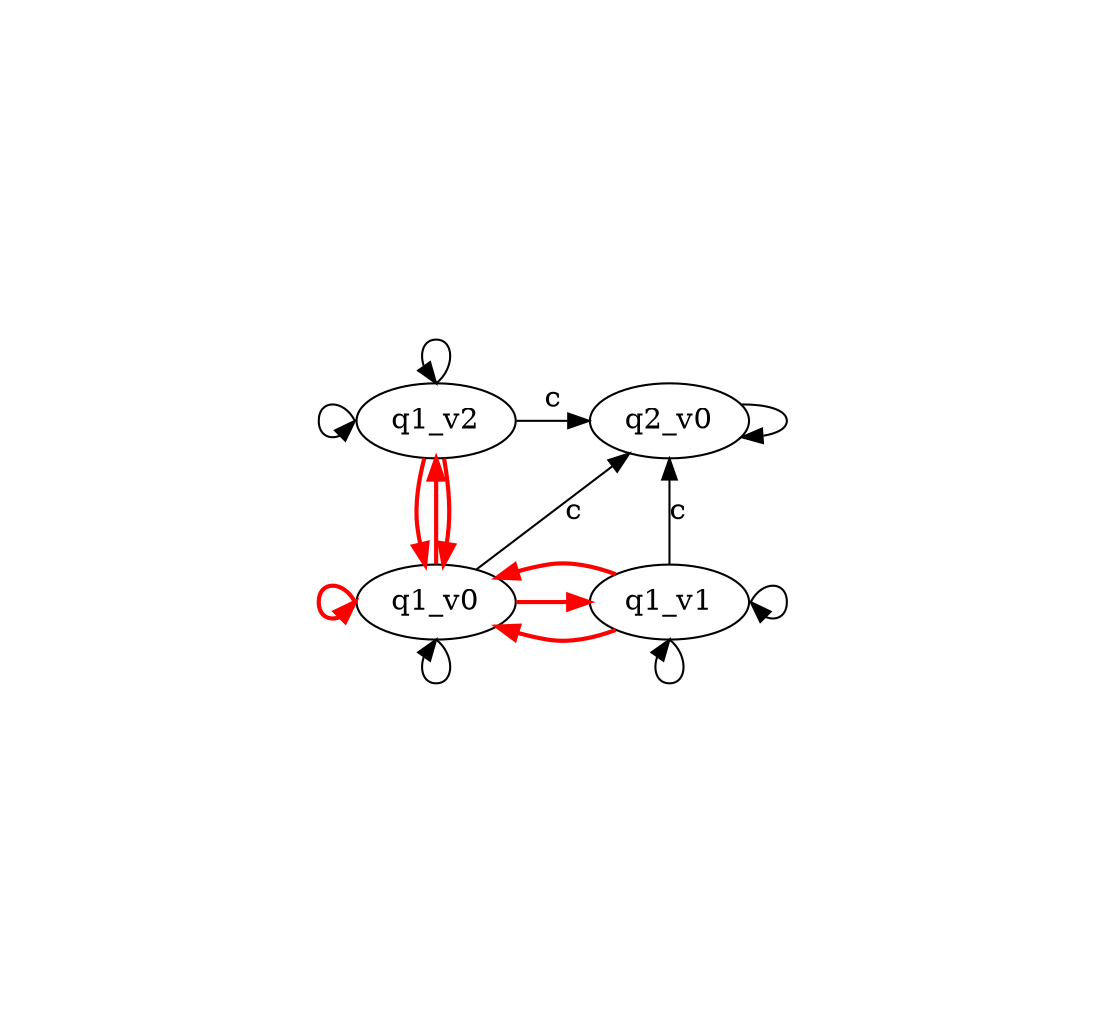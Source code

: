 digraph {
    graph [layout = dot , margin = 2 ];

    q1_v0 [ texlbl = "($x_0$, $(0,0)^T$)"];
    q1_v1 [ texlbl = "($x_0$, $(1,0)^T$)"];
    q1_v2 [ texlbl = "($x_0$, $(0,1)^T$)"];

    q2_v0 [ texlbl = "($x_1$, $(*,*)^T$)"];

    q1_v0 -> q1_v0 [label=" ", texlbl = "$\neg a \land \neg b \land \neg c$"  , headport = s , tailport = s];
    q1_v0 -> q1_v0 [label=" ", texlbl = "\textcircled{\scriptsize 1}\textcircled{\scriptsize 2}$a \land b \land \neg c$" , style="bold" , color="red" , headport = w , tailport = w];
    q1_v0 -> q1_v1 [label=" ", texlbl = "\textcircled{\scriptsize 1}$a \land \neg b \land \neg c$" , style="bold" , color="red"];
    q1_v0 -> q1_v2 [label=" ", texlbl = "\textcircled{\scriptsize 2}$\neg a \land b \land \neg c$" , style="bold" , color="red"];
    q1_v0 -> q2_v0 [ label = "c"];

    q1_v2 -> q1_v0 [label=" ", texlbl = "\textcircled{\scriptsize 1}$a \land \neg b \land \neg c$" , style="bold" , color="red"];
    q1_v2 -> q1_v0 [label=" ", texlbl = "\textcircled{\scriptsize 1}\textcircled{\scriptsize 2}$a \land b \land \neg c$" , style="bold" , color="red"];
    q1_v2 -> q1_v2 [label=" ", texlbl = "$\neg a \land \neg b \land \neg c$" , headport = w , tailport = w];
    q1_v2 -> q1_v2 [label=" ", texlbl = "$\neg a \land b \land \neg c$" , headport = n , tailport = n];
    q1_v2 -> q2_v0 [ label = "c" , labelfloat = true];

    q1_v1 -> q1_v0 [label=" ", texlbl = "\textcircled{\scriptsize 2}$\neg a \land b \land \neg c$" , style="bold" , color="red"];
    q1_v1 -> q1_v0 [label=" ", texlbl = "\textcircled{\scriptsize 1}\textcircled{\scriptsize 2}$a \land b \land \neg c$" , style="bold" , color="red"];
    q1_v1 -> q1_v1 [label=" ", texlbl = "$a \land \neg b \land \neg c$" , headport = s , tailport = s];
    q1_v1 -> q1_v1 [label=" ", texlbl = "$\neg a \land \neg b \land \neg c$" , headport = e , tailport = e];
    q1_v1 -> q2_v0 [ label = "c" ];

    q2_v0 -> q2_v0 [ label = " ", texlbl = "$\top$"];

    { rank = same; q1_v0; q1_v1; };
    { rank = min; q1_v2; q2_v0; };
}
